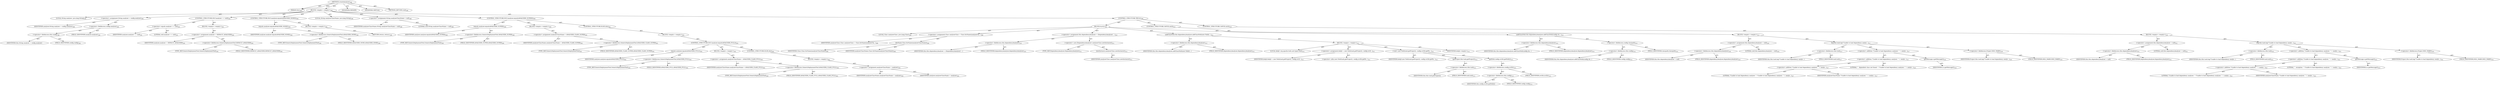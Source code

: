 digraph "createAnalyzer" {  
"111669149709" [label = <(METHOD,createAnalyzer)<SUB>289</SUB>> ]
"115964117021" [label = <(PARAM,this)<SUB>289</SUB>> ]
"25769803793" [label = <(BLOCK,&lt;empty&gt;,&lt;empty&gt;)<SUB>289</SUB>> ]
"94489280513" [label = <(LOCAL,String analyzer: java.lang.String)<SUB>290</SUB>> ]
"30064771117" [label = <(&lt;operator&gt;.assignment,String analyzer = config.analyzer)<SUB>290</SUB>> ]
"68719476802" [label = <(IDENTIFIER,analyzer,String analyzer = config.analyzer)<SUB>290</SUB>> ]
"30064771118" [label = <(&lt;operator&gt;.fieldAccess,config.analyzer)<SUB>290</SUB>> ]
"30064771119" [label = <(&lt;operator&gt;.fieldAccess,this.config)<SUB>290</SUB>> ]
"68719476803" [label = <(IDENTIFIER,this,String analyzer = config.analyzer)> ]
"55834574871" [label = <(FIELD_IDENTIFIER,config,config)<SUB>290</SUB>> ]
"55834574872" [label = <(FIELD_IDENTIFIER,analyzer,analyzer)<SUB>290</SUB>> ]
"47244640260" [label = <(CONTROL_STRUCTURE,IF,if (analyzer == null))<SUB>291</SUB>> ]
"30064771120" [label = <(&lt;operator&gt;.equals,analyzer == null)<SUB>291</SUB>> ]
"68719476804" [label = <(IDENTIFIER,analyzer,analyzer == null)<SUB>291</SUB>> ]
"90194313222" [label = <(LITERAL,null,analyzer == null)<SUB>291</SUB>> ]
"25769803794" [label = <(BLOCK,&lt;empty&gt;,&lt;empty&gt;)<SUB>291</SUB>> ]
"30064771121" [label = <(&lt;operator&gt;.assignment,analyzer = DEFAULT_ANALYZER)<SUB>292</SUB>> ]
"68719476805" [label = <(IDENTIFIER,analyzer,analyzer = DEFAULT_ANALYZER)<SUB>292</SUB>> ]
"30064771122" [label = <(&lt;operator&gt;.fieldAccess,GenericDeploymentTool.DEFAULT_ANALYZER)<SUB>292</SUB>> ]
"180388626432" [label = <(TYPE_REF,GenericDeploymentTool,GenericDeploymentTool)<SUB>292</SUB>> ]
"55834574873" [label = <(FIELD_IDENTIFIER,DEFAULT_ANALYZER,DEFAULT_ANALYZER)<SUB>292</SUB>> ]
"47244640261" [label = <(CONTROL_STRUCTURE,IF,if (analyzer.equals(ANALYZER_NONE)))<SUB>295</SUB>> ]
"30064771123" [label = <(equals,analyzer.equals(ANALYZER_NONE))<SUB>295</SUB>> ]
"68719476806" [label = <(IDENTIFIER,analyzer,analyzer.equals(ANALYZER_NONE))<SUB>295</SUB>> ]
"30064771124" [label = <(&lt;operator&gt;.fieldAccess,GenericDeploymentTool.ANALYZER_NONE)<SUB>295</SUB>> ]
"180388626433" [label = <(TYPE_REF,GenericDeploymentTool,GenericDeploymentTool)<SUB>295</SUB>> ]
"55834574874" [label = <(FIELD_IDENTIFIER,ANALYZER_NONE,ANALYZER_NONE)<SUB>295</SUB>> ]
"25769803795" [label = <(BLOCK,&lt;empty&gt;,&lt;empty&gt;)<SUB>295</SUB>> ]
"146028888071" [label = <(RETURN,return;,return;)<SUB>296</SUB>> ]
"94489280514" [label = <(LOCAL,String analyzerClassName: java.lang.String)<SUB>299</SUB>> ]
"30064771125" [label = <(&lt;operator&gt;.assignment,String analyzerClassName = null)<SUB>299</SUB>> ]
"68719476807" [label = <(IDENTIFIER,analyzerClassName,String analyzerClassName = null)<SUB>299</SUB>> ]
"90194313223" [label = <(LITERAL,null,String analyzerClassName = null)<SUB>299</SUB>> ]
"47244640262" [label = <(CONTROL_STRUCTURE,IF,if (analyzer.equals(ANALYZER_SUPER)))<SUB>300</SUB>> ]
"30064771126" [label = <(equals,analyzer.equals(ANALYZER_SUPER))<SUB>300</SUB>> ]
"68719476808" [label = <(IDENTIFIER,analyzer,analyzer.equals(ANALYZER_SUPER))<SUB>300</SUB>> ]
"30064771127" [label = <(&lt;operator&gt;.fieldAccess,GenericDeploymentTool.ANALYZER_SUPER)<SUB>300</SUB>> ]
"180388626434" [label = <(TYPE_REF,GenericDeploymentTool,GenericDeploymentTool)<SUB>300</SUB>> ]
"55834574875" [label = <(FIELD_IDENTIFIER,ANALYZER_SUPER,ANALYZER_SUPER)<SUB>300</SUB>> ]
"25769803796" [label = <(BLOCK,&lt;empty&gt;,&lt;empty&gt;)<SUB>300</SUB>> ]
"30064771128" [label = <(&lt;operator&gt;.assignment,analyzerClassName = ANALYZER_CLASS_SUPER)<SUB>301</SUB>> ]
"68719476809" [label = <(IDENTIFIER,analyzerClassName,analyzerClassName = ANALYZER_CLASS_SUPER)<SUB>301</SUB>> ]
"30064771129" [label = <(&lt;operator&gt;.fieldAccess,GenericDeploymentTool.ANALYZER_CLASS_SUPER)<SUB>301</SUB>> ]
"180388626435" [label = <(TYPE_REF,GenericDeploymentTool,GenericDeploymentTool)<SUB>301</SUB>> ]
"55834574876" [label = <(FIELD_IDENTIFIER,ANALYZER_CLASS_SUPER,ANALYZER_CLASS_SUPER)<SUB>301</SUB>> ]
"47244640263" [label = <(CONTROL_STRUCTURE,ELSE,else)<SUB>302</SUB>> ]
"25769803797" [label = <(BLOCK,&lt;empty&gt;,&lt;empty&gt;)<SUB>302</SUB>> ]
"47244640264" [label = <(CONTROL_STRUCTURE,IF,if (analyzer.equals(ANALYZER_FULL)))<SUB>302</SUB>> ]
"30064771130" [label = <(equals,analyzer.equals(ANALYZER_FULL))<SUB>302</SUB>> ]
"68719476810" [label = <(IDENTIFIER,analyzer,analyzer.equals(ANALYZER_FULL))<SUB>302</SUB>> ]
"30064771131" [label = <(&lt;operator&gt;.fieldAccess,GenericDeploymentTool.ANALYZER_FULL)<SUB>302</SUB>> ]
"180388626436" [label = <(TYPE_REF,GenericDeploymentTool,GenericDeploymentTool)<SUB>302</SUB>> ]
"55834574877" [label = <(FIELD_IDENTIFIER,ANALYZER_FULL,ANALYZER_FULL)<SUB>302</SUB>> ]
"25769803798" [label = <(BLOCK,&lt;empty&gt;,&lt;empty&gt;)<SUB>302</SUB>> ]
"30064771132" [label = <(&lt;operator&gt;.assignment,analyzerClassName = ANALYZER_CLASS_FULL)<SUB>303</SUB>> ]
"68719476811" [label = <(IDENTIFIER,analyzerClassName,analyzerClassName = ANALYZER_CLASS_FULL)<SUB>303</SUB>> ]
"30064771133" [label = <(&lt;operator&gt;.fieldAccess,GenericDeploymentTool.ANALYZER_CLASS_FULL)<SUB>303</SUB>> ]
"180388626437" [label = <(TYPE_REF,GenericDeploymentTool,GenericDeploymentTool)<SUB>303</SUB>> ]
"55834574878" [label = <(FIELD_IDENTIFIER,ANALYZER_CLASS_FULL,ANALYZER_CLASS_FULL)<SUB>303</SUB>> ]
"47244640265" [label = <(CONTROL_STRUCTURE,ELSE,else)<SUB>304</SUB>> ]
"25769803799" [label = <(BLOCK,&lt;empty&gt;,&lt;empty&gt;)<SUB>304</SUB>> ]
"30064771134" [label = <(&lt;operator&gt;.assignment,analyzerClassName = analyzer)<SUB>305</SUB>> ]
"68719476812" [label = <(IDENTIFIER,analyzerClassName,analyzerClassName = analyzer)<SUB>305</SUB>> ]
"68719476813" [label = <(IDENTIFIER,analyzer,analyzerClassName = analyzer)<SUB>305</SUB>> ]
"47244640266" [label = <(CONTROL_STRUCTURE,TRY,try)<SUB>308</SUB>> ]
"25769803800" [label = <(BLOCK,try,try)<SUB>308</SUB>> ]
"94489280515" [label = <(LOCAL,Class analyzerClass: java.lang.Class)<SUB>309</SUB>> ]
"30064771135" [label = <(&lt;operator&gt;.assignment,Class analyzerClass = Class.forName(analyzerCla...)<SUB>309</SUB>> ]
"68719476814" [label = <(IDENTIFIER,analyzerClass,Class analyzerClass = Class.forName(analyzerCla...)<SUB>309</SUB>> ]
"30064771136" [label = <(forName,Class.forName(analyzerClassName))<SUB>309</SUB>> ]
"68719476815" [label = <(IDENTIFIER,Class,Class.forName(analyzerClassName))<SUB>309</SUB>> ]
"68719476816" [label = <(IDENTIFIER,analyzerClassName,Class.forName(analyzerClassName))<SUB>309</SUB>> ]
"30064771137" [label = <(&lt;operator&gt;.assignment,this.dependencyAnalyzer = (DependencyAnalyzer) ...)<SUB>310</SUB>> ]
"30064771138" [label = <(&lt;operator&gt;.fieldAccess,this.dependencyAnalyzer)<SUB>310</SUB>> ]
"68719476817" [label = <(IDENTIFIER,this,this.dependencyAnalyzer = (DependencyAnalyzer) ...)> ]
"55834574879" [label = <(FIELD_IDENTIFIER,dependencyAnalyzer,dependencyAnalyzer)<SUB>310</SUB>> ]
"30064771139" [label = <(&lt;operator&gt;.cast,(DependencyAnalyzer) analyzerClass.newInstance())<SUB>311</SUB>> ]
"180388626438" [label = <(TYPE_REF,DependencyAnalyzer,DependencyAnalyzer)<SUB>311</SUB>> ]
"30064771140" [label = <(newInstance,analyzerClass.newInstance())<SUB>311</SUB>> ]
"68719476818" [label = <(IDENTIFIER,analyzerClass,analyzerClass.newInstance())<SUB>311</SUB>> ]
"30064771141" [label = <(addClassPath,this.dependencyAnalyzer.addClassPath(new Path(t...)<SUB>312</SUB>> ]
"30064771142" [label = <(&lt;operator&gt;.fieldAccess,this.dependencyAnalyzer)<SUB>312</SUB>> ]
"68719476819" [label = <(IDENTIFIER,this,this.dependencyAnalyzer.addClassPath(new Path(t...)> ]
"55834574880" [label = <(FIELD_IDENTIFIER,dependencyAnalyzer,dependencyAnalyzer)<SUB>312</SUB>> ]
"25769803801" [label = <(BLOCK,&lt;empty&gt;,&lt;empty&gt;)<SUB>312</SUB>> ]
"94489280516" [label = <(LOCAL,$obj0: org.apache.tools.ant.types.Path)<SUB>312</SUB>> ]
"30064771143" [label = <(&lt;operator&gt;.assignment,$obj0 = new Path(task.getProject(), config.srcD...)<SUB>312</SUB>> ]
"68719476820" [label = <(IDENTIFIER,$obj0,$obj0 = new Path(task.getProject(), config.srcD...)<SUB>312</SUB>> ]
"30064771144" [label = <(&lt;operator&gt;.alloc,new Path(task.getProject(), config.srcDir.getPa...)<SUB>312</SUB>> ]
"30064771145" [label = <(&lt;init&gt;,new Path(task.getProject(), config.srcDir.getPa...)<SUB>312</SUB>> ]
"68719476821" [label = <(IDENTIFIER,$obj0,new Path(task.getProject(), config.srcDir.getPa...)<SUB>312</SUB>> ]
"30064771146" [label = <(getProject,this.task.getProject())<SUB>312</SUB>> ]
"30064771147" [label = <(&lt;operator&gt;.fieldAccess,this.task)<SUB>312</SUB>> ]
"68719476822" [label = <(IDENTIFIER,this,this.task.getProject())> ]
"55834574881" [label = <(FIELD_IDENTIFIER,task,task)<SUB>312</SUB>> ]
"30064771148" [label = <(getPath,config.srcDir.getPath())<SUB>313</SUB>> ]
"30064771149" [label = <(&lt;operator&gt;.fieldAccess,config.srcDir)<SUB>313</SUB>> ]
"30064771150" [label = <(&lt;operator&gt;.fieldAccess,this.config)<SUB>313</SUB>> ]
"68719476823" [label = <(IDENTIFIER,this,config.srcDir.getPath())> ]
"55834574882" [label = <(FIELD_IDENTIFIER,config,config)<SUB>313</SUB>> ]
"55834574883" [label = <(FIELD_IDENTIFIER,srcDir,srcDir)<SUB>313</SUB>> ]
"68719476824" [label = <(IDENTIFIER,$obj0,&lt;empty&gt;)<SUB>312</SUB>> ]
"30064771151" [label = <(addClassPath,this.dependencyAnalyzer.addClassPath(config.cla...)<SUB>314</SUB>> ]
"30064771152" [label = <(&lt;operator&gt;.fieldAccess,this.dependencyAnalyzer)<SUB>314</SUB>> ]
"68719476825" [label = <(IDENTIFIER,this,this.dependencyAnalyzer.addClassPath(config.cla...)> ]
"55834574884" [label = <(FIELD_IDENTIFIER,dependencyAnalyzer,dependencyAnalyzer)<SUB>314</SUB>> ]
"30064771153" [label = <(&lt;operator&gt;.fieldAccess,config.classpath)<SUB>314</SUB>> ]
"30064771154" [label = <(&lt;operator&gt;.fieldAccess,this.config)<SUB>314</SUB>> ]
"68719476826" [label = <(IDENTIFIER,this,this.dependencyAnalyzer.addClassPath(config.cla...)> ]
"55834574885" [label = <(FIELD_IDENTIFIER,config,config)<SUB>314</SUB>> ]
"55834574886" [label = <(FIELD_IDENTIFIER,classpath,classpath)<SUB>314</SUB>> ]
"47244640267" [label = <(CONTROL_STRUCTURE,CATCH,catch)<SUB>315</SUB>> ]
"25769803802" [label = <(BLOCK,&lt;empty&gt;,&lt;empty&gt;)<SUB>315</SUB>> ]
"30064771155" [label = <(&lt;operator&gt;.assignment,this.dependencyAnalyzer = null)<SUB>316</SUB>> ]
"30064771156" [label = <(&lt;operator&gt;.fieldAccess,this.dependencyAnalyzer)<SUB>316</SUB>> ]
"68719476827" [label = <(IDENTIFIER,this,this.dependencyAnalyzer = null)> ]
"55834574887" [label = <(FIELD_IDENTIFIER,dependencyAnalyzer,dependencyAnalyzer)<SUB>316</SUB>> ]
"90194313224" [label = <(LITERAL,null,this.dependencyAnalyzer = null)<SUB>316</SUB>> ]
"30064771157" [label = <(log,this.task.log(&quot;Unable to load dependency analyz...)<SUB>317</SUB>> ]
"30064771158" [label = <(&lt;operator&gt;.fieldAccess,this.task)<SUB>317</SUB>> ]
"68719476828" [label = <(IDENTIFIER,this,this.task.log(&quot;Unable to load dependency analyz...)> ]
"55834574888" [label = <(FIELD_IDENTIFIER,task,task)<SUB>317</SUB>> ]
"30064771159" [label = <(&lt;operator&gt;.addition,&quot;Unable to load dependency analyzer: &quot; + analyz...)<SUB>317</SUB>> ]
"30064771160" [label = <(&lt;operator&gt;.addition,&quot;Unable to load dependency analyzer: &quot; + analyz...)<SUB>317</SUB>> ]
"30064771161" [label = <(&lt;operator&gt;.addition,&quot;Unable to load dependency analyzer: &quot; + analyz...)<SUB>317</SUB>> ]
"90194313225" [label = <(LITERAL,&quot;Unable to load dependency analyzer: &quot;,&quot;Unable to load dependency analyzer: &quot; + analyz...)<SUB>317</SUB>> ]
"68719476829" [label = <(IDENTIFIER,analyzerClassName,&quot;Unable to load dependency analyzer: &quot; + analyz...)<SUB>317</SUB>> ]
"90194313226" [label = <(LITERAL,&quot; - dependent class not found: &quot;,&quot;Unable to load dependency analyzer: &quot; + analyz...)<SUB>318</SUB>> ]
"30064771162" [label = <(getMessage,e.getMessage())<SUB>318</SUB>> ]
"68719476830" [label = <(IDENTIFIER,e,e.getMessage())<SUB>318</SUB>> ]
"30064771163" [label = <(&lt;operator&gt;.fieldAccess,Project.MSG_WARN)<SUB>319</SUB>> ]
"68719476831" [label = <(IDENTIFIER,Project,this.task.log(&quot;Unable to load dependency analyz...)<SUB>319</SUB>> ]
"55834574889" [label = <(FIELD_IDENTIFIER,MSG_WARN,MSG_WARN)<SUB>319</SUB>> ]
"47244640268" [label = <(CONTROL_STRUCTURE,CATCH,catch)<SUB>320</SUB>> ]
"25769803803" [label = <(BLOCK,&lt;empty&gt;,&lt;empty&gt;)<SUB>320</SUB>> ]
"30064771164" [label = <(&lt;operator&gt;.assignment,this.dependencyAnalyzer = null)<SUB>321</SUB>> ]
"30064771165" [label = <(&lt;operator&gt;.fieldAccess,this.dependencyAnalyzer)<SUB>321</SUB>> ]
"68719476832" [label = <(IDENTIFIER,this,this.dependencyAnalyzer = null)> ]
"55834574890" [label = <(FIELD_IDENTIFIER,dependencyAnalyzer,dependencyAnalyzer)<SUB>321</SUB>> ]
"90194313227" [label = <(LITERAL,null,this.dependencyAnalyzer = null)<SUB>321</SUB>> ]
"30064771166" [label = <(log,this.task.log(&quot;Unable to load dependency analyz...)<SUB>322</SUB>> ]
"30064771167" [label = <(&lt;operator&gt;.fieldAccess,this.task)<SUB>322</SUB>> ]
"68719476833" [label = <(IDENTIFIER,this,this.task.log(&quot;Unable to load dependency analyz...)> ]
"55834574891" [label = <(FIELD_IDENTIFIER,task,task)<SUB>322</SUB>> ]
"30064771168" [label = <(&lt;operator&gt;.addition,&quot;Unable to load dependency analyzer: &quot; + analyz...)<SUB>322</SUB>> ]
"30064771169" [label = <(&lt;operator&gt;.addition,&quot;Unable to load dependency analyzer: &quot; + analyz...)<SUB>322</SUB>> ]
"30064771170" [label = <(&lt;operator&gt;.addition,&quot;Unable to load dependency analyzer: &quot; + analyz...)<SUB>322</SUB>> ]
"90194313228" [label = <(LITERAL,&quot;Unable to load dependency analyzer: &quot;,&quot;Unable to load dependency analyzer: &quot; + analyz...)<SUB>322</SUB>> ]
"68719476834" [label = <(IDENTIFIER,analyzerClassName,&quot;Unable to load dependency analyzer: &quot; + analyz...)<SUB>322</SUB>> ]
"90194313229" [label = <(LITERAL,&quot; - exception: &quot;,&quot;Unable to load dependency analyzer: &quot; + analyz...)<SUB>323</SUB>> ]
"30064771171" [label = <(getMessage,e.getMessage())<SUB>323</SUB>> ]
"68719476835" [label = <(IDENTIFIER,e,e.getMessage())<SUB>323</SUB>> ]
"30064771172" [label = <(&lt;operator&gt;.fieldAccess,Project.MSG_WARN)<SUB>324</SUB>> ]
"68719476836" [label = <(IDENTIFIER,Project,this.task.log(&quot;Unable to load dependency analyz...)<SUB>324</SUB>> ]
"55834574892" [label = <(FIELD_IDENTIFIER,MSG_WARN,MSG_WARN)<SUB>324</SUB>> ]
"133143986229" [label = <(MODIFIER,PRIVATE)> ]
"133143986230" [label = <(MODIFIER,VIRTUAL)> ]
"128849018893" [label = <(METHOD_RETURN,void)<SUB>289</SUB>> ]
  "111669149709" -> "115964117021"  [ label = "AST: "] 
  "111669149709" -> "25769803793"  [ label = "AST: "] 
  "111669149709" -> "133143986229"  [ label = "AST: "] 
  "111669149709" -> "133143986230"  [ label = "AST: "] 
  "111669149709" -> "128849018893"  [ label = "AST: "] 
  "25769803793" -> "94489280513"  [ label = "AST: "] 
  "25769803793" -> "30064771117"  [ label = "AST: "] 
  "25769803793" -> "47244640260"  [ label = "AST: "] 
  "25769803793" -> "47244640261"  [ label = "AST: "] 
  "25769803793" -> "94489280514"  [ label = "AST: "] 
  "25769803793" -> "30064771125"  [ label = "AST: "] 
  "25769803793" -> "47244640262"  [ label = "AST: "] 
  "25769803793" -> "47244640266"  [ label = "AST: "] 
  "30064771117" -> "68719476802"  [ label = "AST: "] 
  "30064771117" -> "30064771118"  [ label = "AST: "] 
  "30064771118" -> "30064771119"  [ label = "AST: "] 
  "30064771118" -> "55834574872"  [ label = "AST: "] 
  "30064771119" -> "68719476803"  [ label = "AST: "] 
  "30064771119" -> "55834574871"  [ label = "AST: "] 
  "47244640260" -> "30064771120"  [ label = "AST: "] 
  "47244640260" -> "25769803794"  [ label = "AST: "] 
  "30064771120" -> "68719476804"  [ label = "AST: "] 
  "30064771120" -> "90194313222"  [ label = "AST: "] 
  "25769803794" -> "30064771121"  [ label = "AST: "] 
  "30064771121" -> "68719476805"  [ label = "AST: "] 
  "30064771121" -> "30064771122"  [ label = "AST: "] 
  "30064771122" -> "180388626432"  [ label = "AST: "] 
  "30064771122" -> "55834574873"  [ label = "AST: "] 
  "47244640261" -> "30064771123"  [ label = "AST: "] 
  "47244640261" -> "25769803795"  [ label = "AST: "] 
  "30064771123" -> "68719476806"  [ label = "AST: "] 
  "30064771123" -> "30064771124"  [ label = "AST: "] 
  "30064771124" -> "180388626433"  [ label = "AST: "] 
  "30064771124" -> "55834574874"  [ label = "AST: "] 
  "25769803795" -> "146028888071"  [ label = "AST: "] 
  "30064771125" -> "68719476807"  [ label = "AST: "] 
  "30064771125" -> "90194313223"  [ label = "AST: "] 
  "47244640262" -> "30064771126"  [ label = "AST: "] 
  "47244640262" -> "25769803796"  [ label = "AST: "] 
  "47244640262" -> "47244640263"  [ label = "AST: "] 
  "30064771126" -> "68719476808"  [ label = "AST: "] 
  "30064771126" -> "30064771127"  [ label = "AST: "] 
  "30064771127" -> "180388626434"  [ label = "AST: "] 
  "30064771127" -> "55834574875"  [ label = "AST: "] 
  "25769803796" -> "30064771128"  [ label = "AST: "] 
  "30064771128" -> "68719476809"  [ label = "AST: "] 
  "30064771128" -> "30064771129"  [ label = "AST: "] 
  "30064771129" -> "180388626435"  [ label = "AST: "] 
  "30064771129" -> "55834574876"  [ label = "AST: "] 
  "47244640263" -> "25769803797"  [ label = "AST: "] 
  "25769803797" -> "47244640264"  [ label = "AST: "] 
  "47244640264" -> "30064771130"  [ label = "AST: "] 
  "47244640264" -> "25769803798"  [ label = "AST: "] 
  "47244640264" -> "47244640265"  [ label = "AST: "] 
  "30064771130" -> "68719476810"  [ label = "AST: "] 
  "30064771130" -> "30064771131"  [ label = "AST: "] 
  "30064771131" -> "180388626436"  [ label = "AST: "] 
  "30064771131" -> "55834574877"  [ label = "AST: "] 
  "25769803798" -> "30064771132"  [ label = "AST: "] 
  "30064771132" -> "68719476811"  [ label = "AST: "] 
  "30064771132" -> "30064771133"  [ label = "AST: "] 
  "30064771133" -> "180388626437"  [ label = "AST: "] 
  "30064771133" -> "55834574878"  [ label = "AST: "] 
  "47244640265" -> "25769803799"  [ label = "AST: "] 
  "25769803799" -> "30064771134"  [ label = "AST: "] 
  "30064771134" -> "68719476812"  [ label = "AST: "] 
  "30064771134" -> "68719476813"  [ label = "AST: "] 
  "47244640266" -> "25769803800"  [ label = "AST: "] 
  "47244640266" -> "47244640267"  [ label = "AST: "] 
  "47244640266" -> "47244640268"  [ label = "AST: "] 
  "25769803800" -> "94489280515"  [ label = "AST: "] 
  "25769803800" -> "30064771135"  [ label = "AST: "] 
  "25769803800" -> "30064771137"  [ label = "AST: "] 
  "25769803800" -> "30064771141"  [ label = "AST: "] 
  "25769803800" -> "30064771151"  [ label = "AST: "] 
  "30064771135" -> "68719476814"  [ label = "AST: "] 
  "30064771135" -> "30064771136"  [ label = "AST: "] 
  "30064771136" -> "68719476815"  [ label = "AST: "] 
  "30064771136" -> "68719476816"  [ label = "AST: "] 
  "30064771137" -> "30064771138"  [ label = "AST: "] 
  "30064771137" -> "30064771139"  [ label = "AST: "] 
  "30064771138" -> "68719476817"  [ label = "AST: "] 
  "30064771138" -> "55834574879"  [ label = "AST: "] 
  "30064771139" -> "180388626438"  [ label = "AST: "] 
  "30064771139" -> "30064771140"  [ label = "AST: "] 
  "30064771140" -> "68719476818"  [ label = "AST: "] 
  "30064771141" -> "30064771142"  [ label = "AST: "] 
  "30064771141" -> "25769803801"  [ label = "AST: "] 
  "30064771142" -> "68719476819"  [ label = "AST: "] 
  "30064771142" -> "55834574880"  [ label = "AST: "] 
  "25769803801" -> "94489280516"  [ label = "AST: "] 
  "25769803801" -> "30064771143"  [ label = "AST: "] 
  "25769803801" -> "30064771145"  [ label = "AST: "] 
  "25769803801" -> "68719476824"  [ label = "AST: "] 
  "30064771143" -> "68719476820"  [ label = "AST: "] 
  "30064771143" -> "30064771144"  [ label = "AST: "] 
  "30064771145" -> "68719476821"  [ label = "AST: "] 
  "30064771145" -> "30064771146"  [ label = "AST: "] 
  "30064771145" -> "30064771148"  [ label = "AST: "] 
  "30064771146" -> "30064771147"  [ label = "AST: "] 
  "30064771147" -> "68719476822"  [ label = "AST: "] 
  "30064771147" -> "55834574881"  [ label = "AST: "] 
  "30064771148" -> "30064771149"  [ label = "AST: "] 
  "30064771149" -> "30064771150"  [ label = "AST: "] 
  "30064771149" -> "55834574883"  [ label = "AST: "] 
  "30064771150" -> "68719476823"  [ label = "AST: "] 
  "30064771150" -> "55834574882"  [ label = "AST: "] 
  "30064771151" -> "30064771152"  [ label = "AST: "] 
  "30064771151" -> "30064771153"  [ label = "AST: "] 
  "30064771152" -> "68719476825"  [ label = "AST: "] 
  "30064771152" -> "55834574884"  [ label = "AST: "] 
  "30064771153" -> "30064771154"  [ label = "AST: "] 
  "30064771153" -> "55834574886"  [ label = "AST: "] 
  "30064771154" -> "68719476826"  [ label = "AST: "] 
  "30064771154" -> "55834574885"  [ label = "AST: "] 
  "47244640267" -> "25769803802"  [ label = "AST: "] 
  "25769803802" -> "30064771155"  [ label = "AST: "] 
  "25769803802" -> "30064771157"  [ label = "AST: "] 
  "30064771155" -> "30064771156"  [ label = "AST: "] 
  "30064771155" -> "90194313224"  [ label = "AST: "] 
  "30064771156" -> "68719476827"  [ label = "AST: "] 
  "30064771156" -> "55834574887"  [ label = "AST: "] 
  "30064771157" -> "30064771158"  [ label = "AST: "] 
  "30064771157" -> "30064771159"  [ label = "AST: "] 
  "30064771157" -> "30064771163"  [ label = "AST: "] 
  "30064771158" -> "68719476828"  [ label = "AST: "] 
  "30064771158" -> "55834574888"  [ label = "AST: "] 
  "30064771159" -> "30064771160"  [ label = "AST: "] 
  "30064771159" -> "30064771162"  [ label = "AST: "] 
  "30064771160" -> "30064771161"  [ label = "AST: "] 
  "30064771160" -> "90194313226"  [ label = "AST: "] 
  "30064771161" -> "90194313225"  [ label = "AST: "] 
  "30064771161" -> "68719476829"  [ label = "AST: "] 
  "30064771162" -> "68719476830"  [ label = "AST: "] 
  "30064771163" -> "68719476831"  [ label = "AST: "] 
  "30064771163" -> "55834574889"  [ label = "AST: "] 
  "47244640268" -> "25769803803"  [ label = "AST: "] 
  "25769803803" -> "30064771164"  [ label = "AST: "] 
  "25769803803" -> "30064771166"  [ label = "AST: "] 
  "30064771164" -> "30064771165"  [ label = "AST: "] 
  "30064771164" -> "90194313227"  [ label = "AST: "] 
  "30064771165" -> "68719476832"  [ label = "AST: "] 
  "30064771165" -> "55834574890"  [ label = "AST: "] 
  "30064771166" -> "30064771167"  [ label = "AST: "] 
  "30064771166" -> "30064771168"  [ label = "AST: "] 
  "30064771166" -> "30064771172"  [ label = "AST: "] 
  "30064771167" -> "68719476833"  [ label = "AST: "] 
  "30064771167" -> "55834574891"  [ label = "AST: "] 
  "30064771168" -> "30064771169"  [ label = "AST: "] 
  "30064771168" -> "30064771171"  [ label = "AST: "] 
  "30064771169" -> "30064771170"  [ label = "AST: "] 
  "30064771169" -> "90194313229"  [ label = "AST: "] 
  "30064771170" -> "90194313228"  [ label = "AST: "] 
  "30064771170" -> "68719476834"  [ label = "AST: "] 
  "30064771171" -> "68719476835"  [ label = "AST: "] 
  "30064771172" -> "68719476836"  [ label = "AST: "] 
  "30064771172" -> "55834574892"  [ label = "AST: "] 
  "111669149709" -> "115964117021"  [ label = "DDG: "] 
}
